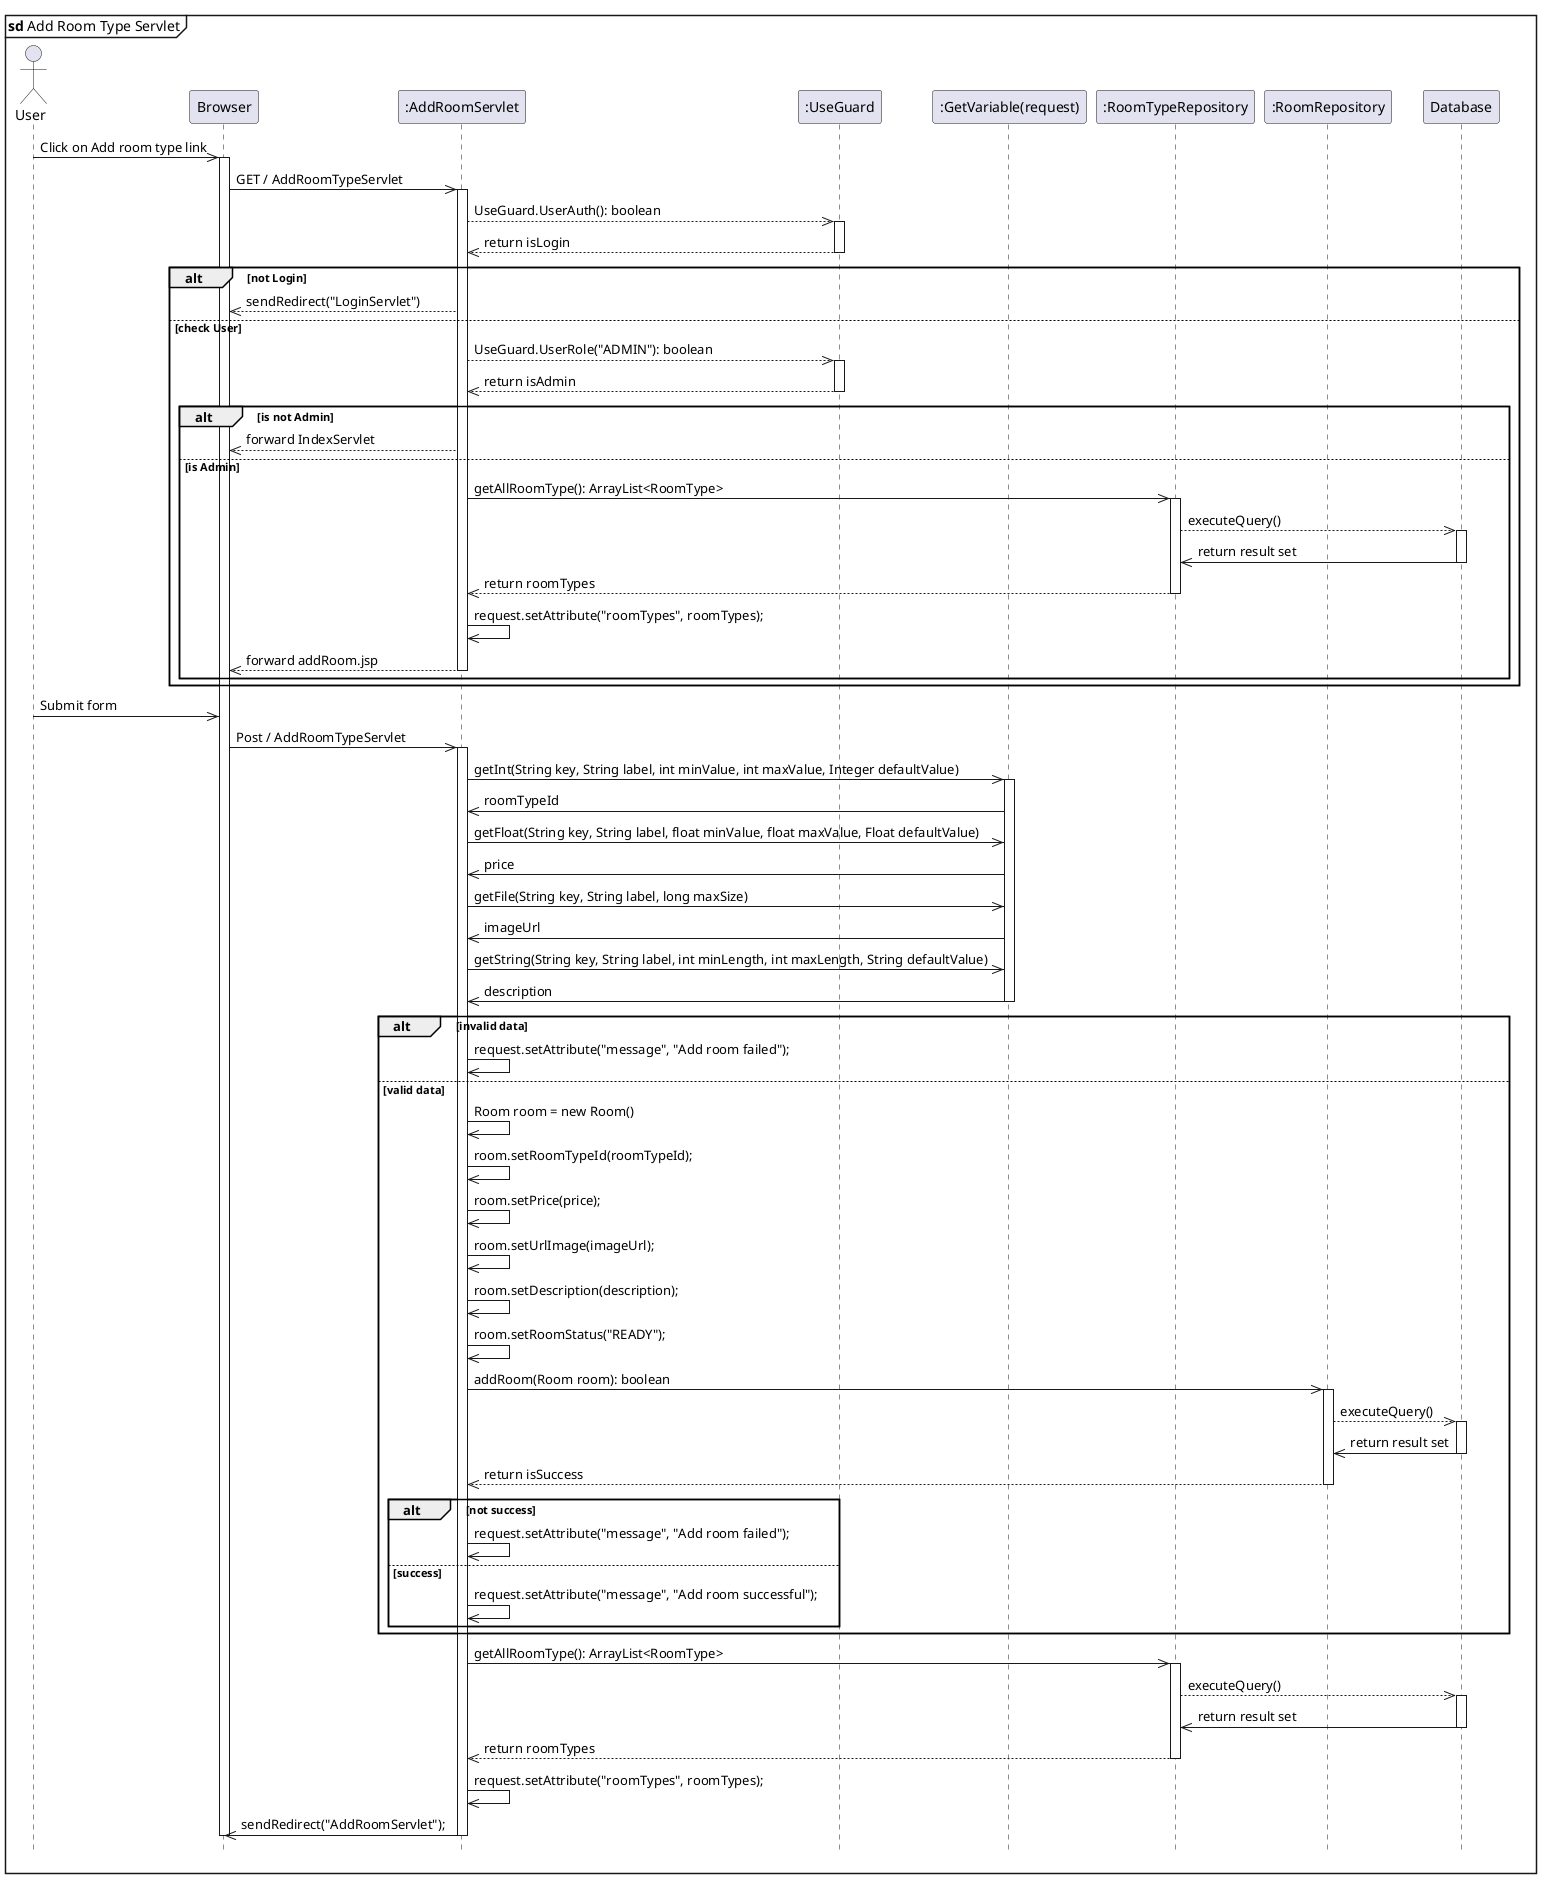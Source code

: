 @startuml addRoomTypeServlet

hide footbox
mainframe <b>sd</b> Add Room Type Servlet
actor User
participant "Browser" as Browser
participant ":AddRoomServlet" as AddRoomServlet
participant ":UseGuard" as UseGuard
participant ":GetVariable(request)" as GetVariable
participant ":RoomTypeRepository" as RoomTypeRepository
participant ":RoomRepository" as RoomRepository
participant "Database" as Database

User ->> Browser: Click on Add room type link
activate Browser
    Browser ->> AddRoomServlet: GET / AddRoomTypeServlet
    activate AddRoomServlet
        AddRoomServlet -->> UseGuard: UseGuard.UserAuth(): boolean
        activate UseGuard 
            UseGuard -->> AddRoomServlet:return isLogin
        deactivate UseGuard

        alt not Login
            AddRoomServlet -->> Browser: sendRedirect("LoginServlet")
        else check User
            AddRoomServlet -->> UseGuard: UseGuard.UserRole("ADMIN"): boolean
            activate UseGuard 
                UseGuard -->> AddRoomServlet:return isAdmin
            deactivate UseGuard
            alt is not Admin
                AddRoomServlet -->> Browser: forward IndexServlet
            else is Admin
                AddRoomServlet ->> RoomTypeRepository: getAllRoomType(): ArrayList<RoomType> 
                activate RoomTypeRepository
                    RoomTypeRepository -->>  Database: executeQuery()
                        activate Database 
                            Database ->> RoomTypeRepository: return result set
                        deactivate Database
                    RoomTypeRepository -->> AddRoomServlet: return roomTypes
                deactivate RoomTypeRepository

                AddRoomServlet ->> AddRoomServlet: request.setAttribute("roomTypes", roomTypes);
                AddRoomServlet -->> Browser: forward addRoom.jsp           
        deactivate AddRoomServlet
            end
        end

User ->> Browser: Submit form
    Browser ->> AddRoomServlet: Post / AddRoomTypeServlet   
    activate AddRoomServlet
        AddRoomServlet ->> GetVariable: getInt(String key, String label, int minValue, int maxValue, Integer defaultValue)
    activate GetVariable
        GetVariable ->> AddRoomServlet: roomTypeId

        AddRoomServlet ->> GetVariable: getFloat(String key, String label, float minValue, float maxValue, Float defaultValue)
        GetVariable ->> AddRoomServlet: price

        AddRoomServlet ->> GetVariable: getFile(String key, String label, long maxSize)
        GetVariable ->> AddRoomServlet: imageUrl

        AddRoomServlet ->> GetVariable: getString(String key, String label, int minLength, int maxLength, String defaultValue)
        GetVariable ->> AddRoomServlet: description
    deactivate GetVariable

        alt invalid data 
            AddRoomServlet ->> AddRoomServlet: request.setAttribute("message", "Add room failed");
        else valid data
            AddRoomServlet ->> AddRoomServlet: Room room = new Room()
            AddRoomServlet ->> AddRoomServlet: room.setRoomTypeId(roomTypeId); 
            AddRoomServlet ->> AddRoomServlet: room.setPrice(price); 
            AddRoomServlet ->> AddRoomServlet: room.setUrlImage(imageUrl); 
            AddRoomServlet ->> AddRoomServlet: room.setDescription(description); 
            AddRoomServlet ->> AddRoomServlet: room.setRoomStatus("READY"); 

            AddRoomServlet ->> RoomRepository: addRoom(Room room): boolean
            activate RoomRepository
                RoomRepository -->>  Database: executeQuery()
                    activate Database 
                        Database ->> RoomRepository: return result set
                    deactivate Database
                RoomRepository -->> AddRoomServlet: return isSuccess
            deactivate RoomRepository
            alt not success 
                AddRoomServlet ->> AddRoomServlet: request.setAttribute("message", "Add room failed");
            else success
                AddRoomServlet ->> AddRoomServlet: request.setAttribute("message", "Add room successful");
            end
        end
        AddRoomServlet ->> RoomTypeRepository: getAllRoomType(): ArrayList<RoomType> 
            activate RoomTypeRepository
                RoomTypeRepository -->>  Database: executeQuery()
                    activate Database 
                        Database ->> RoomTypeRepository: return result set
                    deactivate Database
                RoomTypeRepository -->> AddRoomServlet: return roomTypes
            deactivate RoomTypeRepository
        AddRoomServlet ->> AddRoomServlet: request.setAttribute("roomTypes", roomTypes);
        AddRoomServlet ->> Browser: sendRedirect("AddRoomServlet");

    deactivate AddRoomServlet
deactivate Browser
